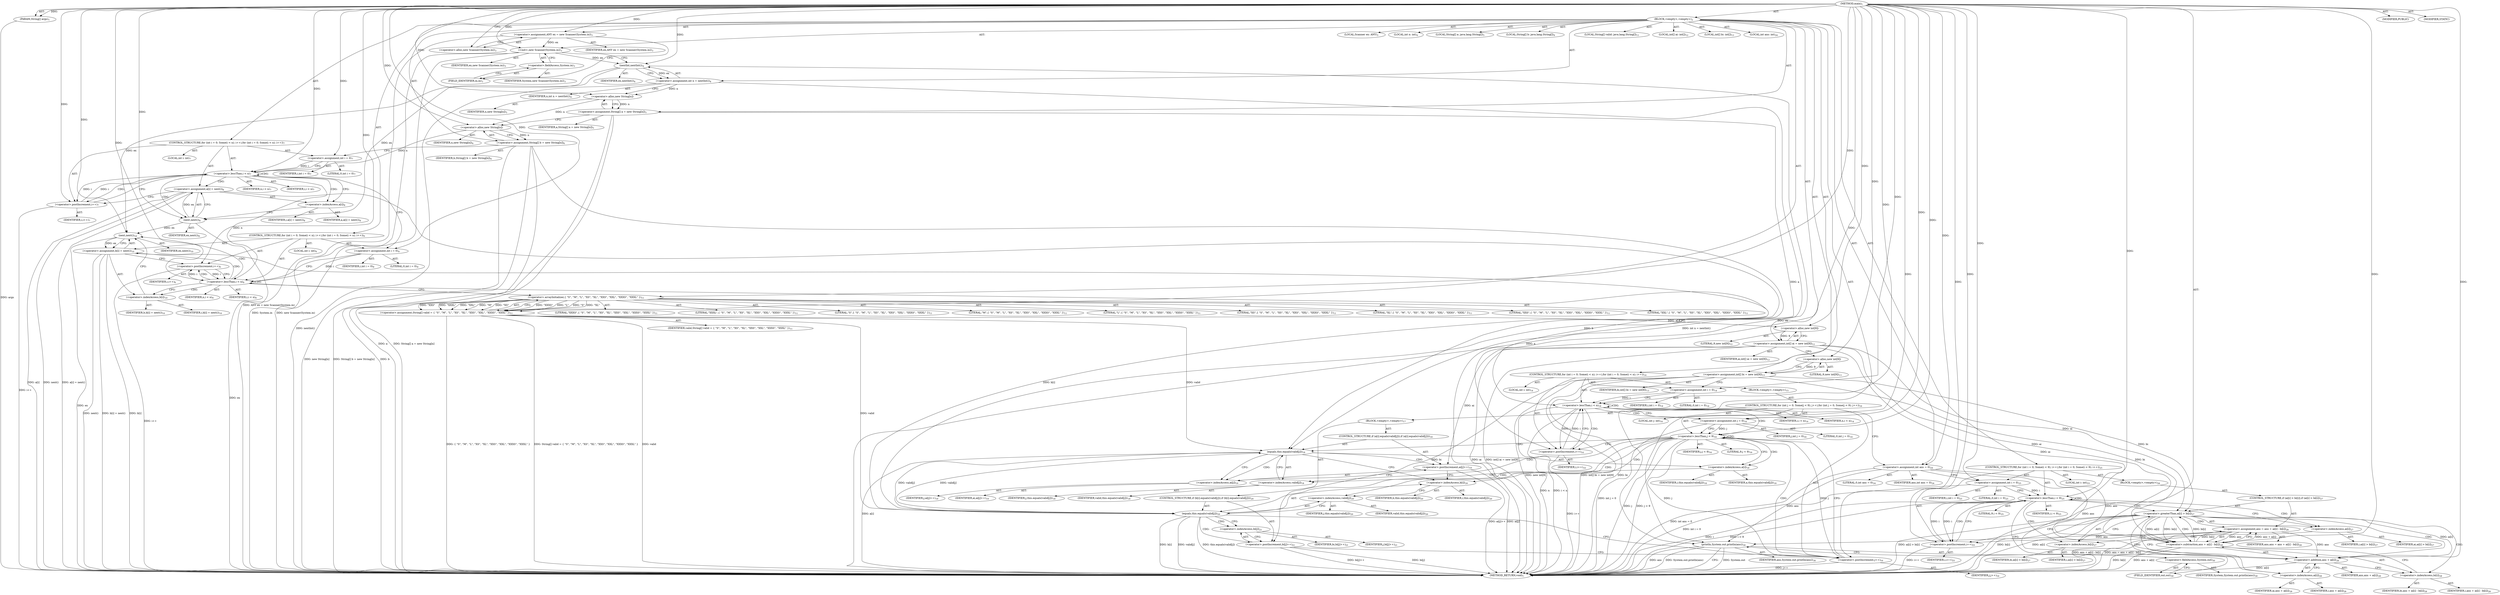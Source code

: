 digraph "main" {  
"19" [label = <(METHOD,main)<SUB>1</SUB>> ]
"20" [label = <(PARAM,String[] args)<SUB>1</SUB>> ]
"21" [label = <(BLOCK,&lt;empty&gt;,&lt;empty&gt;)<SUB>2</SUB>> ]
"4" [label = <(LOCAL,Scanner ex: ANY)<SUB>3</SUB>> ]
"22" [label = <(&lt;operator&gt;.assignment,ANY ex = new Scanner(System.in))<SUB>3</SUB>> ]
"23" [label = <(IDENTIFIER,ex,ANY ex = new Scanner(System.in))<SUB>3</SUB>> ]
"24" [label = <(&lt;operator&gt;.alloc,new Scanner(System.in))<SUB>3</SUB>> ]
"25" [label = <(&lt;init&gt;,new Scanner(System.in))<SUB>3</SUB>> ]
"3" [label = <(IDENTIFIER,ex,new Scanner(System.in))<SUB>3</SUB>> ]
"26" [label = <(&lt;operator&gt;.fieldAccess,System.in)<SUB>3</SUB>> ]
"27" [label = <(IDENTIFIER,System,new Scanner(System.in))<SUB>3</SUB>> ]
"28" [label = <(FIELD_IDENTIFIER,in,in)<SUB>3</SUB>> ]
"29" [label = <(LOCAL,int n: int)<SUB>4</SUB>> ]
"30" [label = <(&lt;operator&gt;.assignment,int n = nextInt())<SUB>4</SUB>> ]
"31" [label = <(IDENTIFIER,n,int n = nextInt())<SUB>4</SUB>> ]
"32" [label = <(nextInt,nextInt())<SUB>4</SUB>> ]
"33" [label = <(IDENTIFIER,ex,nextInt())<SUB>4</SUB>> ]
"34" [label = <(LOCAL,String[] a: java.lang.String[])<SUB>5</SUB>> ]
"35" [label = <(&lt;operator&gt;.assignment,String[] a = new String[n])<SUB>5</SUB>> ]
"36" [label = <(IDENTIFIER,a,String[] a = new String[n])<SUB>5</SUB>> ]
"37" [label = <(&lt;operator&gt;.alloc,new String[n])> ]
"38" [label = <(IDENTIFIER,n,new String[n])<SUB>5</SUB>> ]
"39" [label = <(LOCAL,String[] b: java.lang.String[])<SUB>6</SUB>> ]
"40" [label = <(&lt;operator&gt;.assignment,String[] b = new String[n])<SUB>6</SUB>> ]
"41" [label = <(IDENTIFIER,b,String[] b = new String[n])<SUB>6</SUB>> ]
"42" [label = <(&lt;operator&gt;.alloc,new String[n])> ]
"43" [label = <(IDENTIFIER,n,new String[n])<SUB>6</SUB>> ]
"44" [label = <(CONTROL_STRUCTURE,for (int i = 0; Some(i &lt; n); i++),for (int i = 0; Some(i &lt; n); i++))<SUB>7</SUB>> ]
"45" [label = <(LOCAL,int i: int)<SUB>7</SUB>> ]
"46" [label = <(&lt;operator&gt;.assignment,int i = 0)<SUB>7</SUB>> ]
"47" [label = <(IDENTIFIER,i,int i = 0)<SUB>7</SUB>> ]
"48" [label = <(LITERAL,0,int i = 0)<SUB>7</SUB>> ]
"49" [label = <(&lt;operator&gt;.lessThan,i &lt; n)<SUB>7</SUB>> ]
"50" [label = <(IDENTIFIER,i,i &lt; n)<SUB>7</SUB>> ]
"51" [label = <(IDENTIFIER,n,i &lt; n)<SUB>7</SUB>> ]
"52" [label = <(&lt;operator&gt;.postIncrement,i++)<SUB>7</SUB>> ]
"53" [label = <(IDENTIFIER,i,i++)<SUB>7</SUB>> ]
"54" [label = <(&lt;operator&gt;.assignment,a[i] = next())<SUB>8</SUB>> ]
"55" [label = <(&lt;operator&gt;.indexAccess,a[i])<SUB>8</SUB>> ]
"56" [label = <(IDENTIFIER,a,a[i] = next())<SUB>8</SUB>> ]
"57" [label = <(IDENTIFIER,i,a[i] = next())<SUB>8</SUB>> ]
"58" [label = <(next,next())<SUB>8</SUB>> ]
"59" [label = <(IDENTIFIER,ex,next())<SUB>8</SUB>> ]
"60" [label = <(CONTROL_STRUCTURE,for (int i = 0; Some(i &lt; n); i++),for (int i = 0; Some(i &lt; n); i++))<SUB>9</SUB>> ]
"61" [label = <(LOCAL,int i: int)<SUB>9</SUB>> ]
"62" [label = <(&lt;operator&gt;.assignment,int i = 0)<SUB>9</SUB>> ]
"63" [label = <(IDENTIFIER,i,int i = 0)<SUB>9</SUB>> ]
"64" [label = <(LITERAL,0,int i = 0)<SUB>9</SUB>> ]
"65" [label = <(&lt;operator&gt;.lessThan,i &lt; n)<SUB>9</SUB>> ]
"66" [label = <(IDENTIFIER,i,i &lt; n)<SUB>9</SUB>> ]
"67" [label = <(IDENTIFIER,n,i &lt; n)<SUB>9</SUB>> ]
"68" [label = <(&lt;operator&gt;.postIncrement,i++)<SUB>9</SUB>> ]
"69" [label = <(IDENTIFIER,i,i++)<SUB>9</SUB>> ]
"70" [label = <(&lt;operator&gt;.assignment,b[i] = next())<SUB>10</SUB>> ]
"71" [label = <(&lt;operator&gt;.indexAccess,b[i])<SUB>10</SUB>> ]
"72" [label = <(IDENTIFIER,b,b[i] = next())<SUB>10</SUB>> ]
"73" [label = <(IDENTIFIER,i,b[i] = next())<SUB>10</SUB>> ]
"74" [label = <(next,next())<SUB>10</SUB>> ]
"75" [label = <(IDENTIFIER,ex,next())<SUB>10</SUB>> ]
"76" [label = <(LOCAL,String[] valid: java.lang.String[])<SUB>11</SUB>> ]
"77" [label = <(&lt;operator&gt;.assignment,String[] valid = { &quot;S&quot;, &quot;M&quot;, &quot;L&quot;, &quot;XS&quot;, &quot;XL&quot;, &quot;XXS&quot;, &quot;XXL&quot;, &quot;XXXS&quot;, &quot;XXXL&quot; })<SUB>11</SUB>> ]
"78" [label = <(IDENTIFIER,valid,String[] valid = { &quot;S&quot;, &quot;M&quot;, &quot;L&quot;, &quot;XS&quot;, &quot;XL&quot;, &quot;XXS&quot;, &quot;XXL&quot;, &quot;XXXS&quot;, &quot;XXXL&quot; })<SUB>11</SUB>> ]
"79" [label = <(&lt;operator&gt;.arrayInitializer,{ &quot;S&quot;, &quot;M&quot;, &quot;L&quot;, &quot;XS&quot;, &quot;XL&quot;, &quot;XXS&quot;, &quot;XXL&quot;, &quot;XXXS&quot;, &quot;XXXL&quot; })<SUB>11</SUB>> ]
"80" [label = <(LITERAL,&quot;S&quot;,{ &quot;S&quot;, &quot;M&quot;, &quot;L&quot;, &quot;XS&quot;, &quot;XL&quot;, &quot;XXS&quot;, &quot;XXL&quot;, &quot;XXXS&quot;, &quot;XXXL&quot; })<SUB>11</SUB>> ]
"81" [label = <(LITERAL,&quot;M&quot;,{ &quot;S&quot;, &quot;M&quot;, &quot;L&quot;, &quot;XS&quot;, &quot;XL&quot;, &quot;XXS&quot;, &quot;XXL&quot;, &quot;XXXS&quot;, &quot;XXXL&quot; })<SUB>11</SUB>> ]
"82" [label = <(LITERAL,&quot;L&quot;,{ &quot;S&quot;, &quot;M&quot;, &quot;L&quot;, &quot;XS&quot;, &quot;XL&quot;, &quot;XXS&quot;, &quot;XXL&quot;, &quot;XXXS&quot;, &quot;XXXL&quot; })<SUB>11</SUB>> ]
"83" [label = <(LITERAL,&quot;XS&quot;,{ &quot;S&quot;, &quot;M&quot;, &quot;L&quot;, &quot;XS&quot;, &quot;XL&quot;, &quot;XXS&quot;, &quot;XXL&quot;, &quot;XXXS&quot;, &quot;XXXL&quot; })<SUB>11</SUB>> ]
"84" [label = <(LITERAL,&quot;XL&quot;,{ &quot;S&quot;, &quot;M&quot;, &quot;L&quot;, &quot;XS&quot;, &quot;XL&quot;, &quot;XXS&quot;, &quot;XXL&quot;, &quot;XXXS&quot;, &quot;XXXL&quot; })<SUB>11</SUB>> ]
"85" [label = <(LITERAL,&quot;XXS&quot;,{ &quot;S&quot;, &quot;M&quot;, &quot;L&quot;, &quot;XS&quot;, &quot;XL&quot;, &quot;XXS&quot;, &quot;XXL&quot;, &quot;XXXS&quot;, &quot;XXXL&quot; })<SUB>11</SUB>> ]
"86" [label = <(LITERAL,&quot;XXL&quot;,{ &quot;S&quot;, &quot;M&quot;, &quot;L&quot;, &quot;XS&quot;, &quot;XL&quot;, &quot;XXS&quot;, &quot;XXL&quot;, &quot;XXXS&quot;, &quot;XXXL&quot; })<SUB>11</SUB>> ]
"87" [label = <(LITERAL,&quot;XXXS&quot;,{ &quot;S&quot;, &quot;M&quot;, &quot;L&quot;, &quot;XS&quot;, &quot;XL&quot;, &quot;XXS&quot;, &quot;XXL&quot;, &quot;XXXS&quot;, &quot;XXXL&quot; })<SUB>11</SUB>> ]
"88" [label = <(LITERAL,&quot;XXXL&quot;,{ &quot;S&quot;, &quot;M&quot;, &quot;L&quot;, &quot;XS&quot;, &quot;XL&quot;, &quot;XXS&quot;, &quot;XXL&quot;, &quot;XXXS&quot;, &quot;XXXL&quot; })<SUB>11</SUB>> ]
"89" [label = <(LOCAL,int[] ai: int[])<SUB>12</SUB>> ]
"90" [label = <(&lt;operator&gt;.assignment,int[] ai = new int[9])<SUB>12</SUB>> ]
"91" [label = <(IDENTIFIER,ai,int[] ai = new int[9])<SUB>12</SUB>> ]
"92" [label = <(&lt;operator&gt;.alloc,new int[9])> ]
"93" [label = <(LITERAL,9,new int[9])<SUB>12</SUB>> ]
"94" [label = <(LOCAL,int[] bi: int[])<SUB>13</SUB>> ]
"95" [label = <(&lt;operator&gt;.assignment,int[] bi = new int[9])<SUB>13</SUB>> ]
"96" [label = <(IDENTIFIER,bi,int[] bi = new int[9])<SUB>13</SUB>> ]
"97" [label = <(&lt;operator&gt;.alloc,new int[9])> ]
"98" [label = <(LITERAL,9,new int[9])<SUB>13</SUB>> ]
"99" [label = <(CONTROL_STRUCTURE,for (int i = 0; Some(i &lt; n); i++),for (int i = 0; Some(i &lt; n); i++))<SUB>14</SUB>> ]
"100" [label = <(LOCAL,int i: int)<SUB>14</SUB>> ]
"101" [label = <(&lt;operator&gt;.assignment,int i = 0)<SUB>14</SUB>> ]
"102" [label = <(IDENTIFIER,i,int i = 0)<SUB>14</SUB>> ]
"103" [label = <(LITERAL,0,int i = 0)<SUB>14</SUB>> ]
"104" [label = <(&lt;operator&gt;.lessThan,i &lt; n)<SUB>14</SUB>> ]
"105" [label = <(IDENTIFIER,i,i &lt; n)<SUB>14</SUB>> ]
"106" [label = <(IDENTIFIER,n,i &lt; n)<SUB>14</SUB>> ]
"107" [label = <(&lt;operator&gt;.postIncrement,i++)<SUB>14</SUB>> ]
"108" [label = <(IDENTIFIER,i,i++)<SUB>14</SUB>> ]
"109" [label = <(BLOCK,&lt;empty&gt;,&lt;empty&gt;)<SUB>15</SUB>> ]
"110" [label = <(CONTROL_STRUCTURE,for (int j = 0; Some(j &lt; 9); j++),for (int j = 0; Some(j &lt; 9); j++))<SUB>16</SUB>> ]
"111" [label = <(LOCAL,int j: int)<SUB>16</SUB>> ]
"112" [label = <(&lt;operator&gt;.assignment,int j = 0)<SUB>16</SUB>> ]
"113" [label = <(IDENTIFIER,j,int j = 0)<SUB>16</SUB>> ]
"114" [label = <(LITERAL,0,int j = 0)<SUB>16</SUB>> ]
"115" [label = <(&lt;operator&gt;.lessThan,j &lt; 9)<SUB>16</SUB>> ]
"116" [label = <(IDENTIFIER,j,j &lt; 9)<SUB>16</SUB>> ]
"117" [label = <(LITERAL,9,j &lt; 9)<SUB>16</SUB>> ]
"118" [label = <(&lt;operator&gt;.postIncrement,j++)<SUB>16</SUB>> ]
"119" [label = <(IDENTIFIER,j,j++)<SUB>16</SUB>> ]
"120" [label = <(BLOCK,&lt;empty&gt;,&lt;empty&gt;)<SUB>17</SUB>> ]
"121" [label = <(CONTROL_STRUCTURE,if (a[i].equals(valid[j])),if (a[i].equals(valid[j])))<SUB>18</SUB>> ]
"122" [label = <(equals,this.equals(valid[j]))<SUB>18</SUB>> ]
"123" [label = <(&lt;operator&gt;.indexAccess,a[i])<SUB>18</SUB>> ]
"124" [label = <(IDENTIFIER,a,this.equals(valid[j]))<SUB>18</SUB>> ]
"125" [label = <(IDENTIFIER,i,this.equals(valid[j]))<SUB>18</SUB>> ]
"126" [label = <(&lt;operator&gt;.indexAccess,valid[j])<SUB>18</SUB>> ]
"127" [label = <(IDENTIFIER,valid,this.equals(valid[j]))<SUB>18</SUB>> ]
"128" [label = <(IDENTIFIER,j,this.equals(valid[j]))<SUB>18</SUB>> ]
"129" [label = <(&lt;operator&gt;.postIncrement,ai[j]++)<SUB>19</SUB>> ]
"130" [label = <(&lt;operator&gt;.indexAccess,ai[j])<SUB>19</SUB>> ]
"131" [label = <(IDENTIFIER,ai,ai[j]++)<SUB>19</SUB>> ]
"132" [label = <(IDENTIFIER,j,ai[j]++)<SUB>19</SUB>> ]
"133" [label = <(CONTROL_STRUCTURE,if (b[i].equals(valid[j])),if (b[i].equals(valid[j])))<SUB>20</SUB>> ]
"134" [label = <(equals,this.equals(valid[j]))<SUB>20</SUB>> ]
"135" [label = <(&lt;operator&gt;.indexAccess,b[i])<SUB>20</SUB>> ]
"136" [label = <(IDENTIFIER,b,this.equals(valid[j]))<SUB>20</SUB>> ]
"137" [label = <(IDENTIFIER,i,this.equals(valid[j]))<SUB>20</SUB>> ]
"138" [label = <(&lt;operator&gt;.indexAccess,valid[j])<SUB>20</SUB>> ]
"139" [label = <(IDENTIFIER,valid,this.equals(valid[j]))<SUB>20</SUB>> ]
"140" [label = <(IDENTIFIER,j,this.equals(valid[j]))<SUB>20</SUB>> ]
"141" [label = <(&lt;operator&gt;.postIncrement,bi[j]++)<SUB>21</SUB>> ]
"142" [label = <(&lt;operator&gt;.indexAccess,bi[j])<SUB>21</SUB>> ]
"143" [label = <(IDENTIFIER,bi,bi[j]++)<SUB>21</SUB>> ]
"144" [label = <(IDENTIFIER,j,bi[j]++)<SUB>21</SUB>> ]
"145" [label = <(LOCAL,int ans: int)<SUB>24</SUB>> ]
"146" [label = <(&lt;operator&gt;.assignment,int ans = 0)<SUB>24</SUB>> ]
"147" [label = <(IDENTIFIER,ans,int ans = 0)<SUB>24</SUB>> ]
"148" [label = <(LITERAL,0,int ans = 0)<SUB>24</SUB>> ]
"149" [label = <(CONTROL_STRUCTURE,for (int i = 0; Some(i &lt; 9); i++),for (int i = 0; Some(i &lt; 9); i++))<SUB>25</SUB>> ]
"150" [label = <(LOCAL,int i: int)<SUB>25</SUB>> ]
"151" [label = <(&lt;operator&gt;.assignment,int i = 0)<SUB>25</SUB>> ]
"152" [label = <(IDENTIFIER,i,int i = 0)<SUB>25</SUB>> ]
"153" [label = <(LITERAL,0,int i = 0)<SUB>25</SUB>> ]
"154" [label = <(&lt;operator&gt;.lessThan,i &lt; 9)<SUB>25</SUB>> ]
"155" [label = <(IDENTIFIER,i,i &lt; 9)<SUB>25</SUB>> ]
"156" [label = <(LITERAL,9,i &lt; 9)<SUB>25</SUB>> ]
"157" [label = <(&lt;operator&gt;.postIncrement,i++)<SUB>25</SUB>> ]
"158" [label = <(IDENTIFIER,i,i++)<SUB>25</SUB>> ]
"159" [label = <(BLOCK,&lt;empty&gt;,&lt;empty&gt;)<SUB>26</SUB>> ]
"160" [label = <(CONTROL_STRUCTURE,if (ai[i] &gt; bi[i]),if (ai[i] &gt; bi[i]))<SUB>27</SUB>> ]
"161" [label = <(&lt;operator&gt;.greaterThan,ai[i] &gt; bi[i])<SUB>27</SUB>> ]
"162" [label = <(&lt;operator&gt;.indexAccess,ai[i])<SUB>27</SUB>> ]
"163" [label = <(IDENTIFIER,ai,ai[i] &gt; bi[i])<SUB>27</SUB>> ]
"164" [label = <(IDENTIFIER,i,ai[i] &gt; bi[i])<SUB>27</SUB>> ]
"165" [label = <(&lt;operator&gt;.indexAccess,bi[i])<SUB>27</SUB>> ]
"166" [label = <(IDENTIFIER,bi,ai[i] &gt; bi[i])<SUB>27</SUB>> ]
"167" [label = <(IDENTIFIER,i,ai[i] &gt; bi[i])<SUB>27</SUB>> ]
"168" [label = <(&lt;operator&gt;.assignment,ans = ans + ai[i] - bi[i])<SUB>28</SUB>> ]
"169" [label = <(IDENTIFIER,ans,ans = ans + ai[i] - bi[i])<SUB>28</SUB>> ]
"170" [label = <(&lt;operator&gt;.subtraction,ans + ai[i] - bi[i])<SUB>28</SUB>> ]
"171" [label = <(&lt;operator&gt;.addition,ans + ai[i])<SUB>28</SUB>> ]
"172" [label = <(IDENTIFIER,ans,ans + ai[i])<SUB>28</SUB>> ]
"173" [label = <(&lt;operator&gt;.indexAccess,ai[i])<SUB>28</SUB>> ]
"174" [label = <(IDENTIFIER,ai,ans + ai[i])<SUB>28</SUB>> ]
"175" [label = <(IDENTIFIER,i,ans + ai[i])<SUB>28</SUB>> ]
"176" [label = <(&lt;operator&gt;.indexAccess,bi[i])<SUB>28</SUB>> ]
"177" [label = <(IDENTIFIER,bi,ans + ai[i] - bi[i])<SUB>28</SUB>> ]
"178" [label = <(IDENTIFIER,i,ans + ai[i] - bi[i])<SUB>28</SUB>> ]
"179" [label = <(println,System.out.println(ans))<SUB>30</SUB>> ]
"180" [label = <(&lt;operator&gt;.fieldAccess,System.out)<SUB>30</SUB>> ]
"181" [label = <(IDENTIFIER,System,System.out.println(ans))<SUB>30</SUB>> ]
"182" [label = <(FIELD_IDENTIFIER,out,out)<SUB>30</SUB>> ]
"183" [label = <(IDENTIFIER,ans,System.out.println(ans))<SUB>30</SUB>> ]
"184" [label = <(MODIFIER,PUBLIC)> ]
"185" [label = <(MODIFIER,STATIC)> ]
"186" [label = <(METHOD_RETURN,void)<SUB>1</SUB>> ]
  "19" -> "20"  [ label = "AST: "] 
  "19" -> "21"  [ label = "AST: "] 
  "19" -> "184"  [ label = "AST: "] 
  "19" -> "185"  [ label = "AST: "] 
  "19" -> "186"  [ label = "AST: "] 
  "21" -> "4"  [ label = "AST: "] 
  "21" -> "22"  [ label = "AST: "] 
  "21" -> "25"  [ label = "AST: "] 
  "21" -> "29"  [ label = "AST: "] 
  "21" -> "30"  [ label = "AST: "] 
  "21" -> "34"  [ label = "AST: "] 
  "21" -> "35"  [ label = "AST: "] 
  "21" -> "39"  [ label = "AST: "] 
  "21" -> "40"  [ label = "AST: "] 
  "21" -> "44"  [ label = "AST: "] 
  "21" -> "60"  [ label = "AST: "] 
  "21" -> "76"  [ label = "AST: "] 
  "21" -> "77"  [ label = "AST: "] 
  "21" -> "89"  [ label = "AST: "] 
  "21" -> "90"  [ label = "AST: "] 
  "21" -> "94"  [ label = "AST: "] 
  "21" -> "95"  [ label = "AST: "] 
  "21" -> "99"  [ label = "AST: "] 
  "21" -> "145"  [ label = "AST: "] 
  "21" -> "146"  [ label = "AST: "] 
  "21" -> "149"  [ label = "AST: "] 
  "21" -> "179"  [ label = "AST: "] 
  "22" -> "23"  [ label = "AST: "] 
  "22" -> "24"  [ label = "AST: "] 
  "25" -> "3"  [ label = "AST: "] 
  "25" -> "26"  [ label = "AST: "] 
  "26" -> "27"  [ label = "AST: "] 
  "26" -> "28"  [ label = "AST: "] 
  "30" -> "31"  [ label = "AST: "] 
  "30" -> "32"  [ label = "AST: "] 
  "32" -> "33"  [ label = "AST: "] 
  "35" -> "36"  [ label = "AST: "] 
  "35" -> "37"  [ label = "AST: "] 
  "37" -> "38"  [ label = "AST: "] 
  "40" -> "41"  [ label = "AST: "] 
  "40" -> "42"  [ label = "AST: "] 
  "42" -> "43"  [ label = "AST: "] 
  "44" -> "45"  [ label = "AST: "] 
  "44" -> "46"  [ label = "AST: "] 
  "44" -> "49"  [ label = "AST: "] 
  "44" -> "52"  [ label = "AST: "] 
  "44" -> "54"  [ label = "AST: "] 
  "46" -> "47"  [ label = "AST: "] 
  "46" -> "48"  [ label = "AST: "] 
  "49" -> "50"  [ label = "AST: "] 
  "49" -> "51"  [ label = "AST: "] 
  "52" -> "53"  [ label = "AST: "] 
  "54" -> "55"  [ label = "AST: "] 
  "54" -> "58"  [ label = "AST: "] 
  "55" -> "56"  [ label = "AST: "] 
  "55" -> "57"  [ label = "AST: "] 
  "58" -> "59"  [ label = "AST: "] 
  "60" -> "61"  [ label = "AST: "] 
  "60" -> "62"  [ label = "AST: "] 
  "60" -> "65"  [ label = "AST: "] 
  "60" -> "68"  [ label = "AST: "] 
  "60" -> "70"  [ label = "AST: "] 
  "62" -> "63"  [ label = "AST: "] 
  "62" -> "64"  [ label = "AST: "] 
  "65" -> "66"  [ label = "AST: "] 
  "65" -> "67"  [ label = "AST: "] 
  "68" -> "69"  [ label = "AST: "] 
  "70" -> "71"  [ label = "AST: "] 
  "70" -> "74"  [ label = "AST: "] 
  "71" -> "72"  [ label = "AST: "] 
  "71" -> "73"  [ label = "AST: "] 
  "74" -> "75"  [ label = "AST: "] 
  "77" -> "78"  [ label = "AST: "] 
  "77" -> "79"  [ label = "AST: "] 
  "79" -> "80"  [ label = "AST: "] 
  "79" -> "81"  [ label = "AST: "] 
  "79" -> "82"  [ label = "AST: "] 
  "79" -> "83"  [ label = "AST: "] 
  "79" -> "84"  [ label = "AST: "] 
  "79" -> "85"  [ label = "AST: "] 
  "79" -> "86"  [ label = "AST: "] 
  "79" -> "87"  [ label = "AST: "] 
  "79" -> "88"  [ label = "AST: "] 
  "90" -> "91"  [ label = "AST: "] 
  "90" -> "92"  [ label = "AST: "] 
  "92" -> "93"  [ label = "AST: "] 
  "95" -> "96"  [ label = "AST: "] 
  "95" -> "97"  [ label = "AST: "] 
  "97" -> "98"  [ label = "AST: "] 
  "99" -> "100"  [ label = "AST: "] 
  "99" -> "101"  [ label = "AST: "] 
  "99" -> "104"  [ label = "AST: "] 
  "99" -> "107"  [ label = "AST: "] 
  "99" -> "109"  [ label = "AST: "] 
  "101" -> "102"  [ label = "AST: "] 
  "101" -> "103"  [ label = "AST: "] 
  "104" -> "105"  [ label = "AST: "] 
  "104" -> "106"  [ label = "AST: "] 
  "107" -> "108"  [ label = "AST: "] 
  "109" -> "110"  [ label = "AST: "] 
  "110" -> "111"  [ label = "AST: "] 
  "110" -> "112"  [ label = "AST: "] 
  "110" -> "115"  [ label = "AST: "] 
  "110" -> "118"  [ label = "AST: "] 
  "110" -> "120"  [ label = "AST: "] 
  "112" -> "113"  [ label = "AST: "] 
  "112" -> "114"  [ label = "AST: "] 
  "115" -> "116"  [ label = "AST: "] 
  "115" -> "117"  [ label = "AST: "] 
  "118" -> "119"  [ label = "AST: "] 
  "120" -> "121"  [ label = "AST: "] 
  "120" -> "133"  [ label = "AST: "] 
  "121" -> "122"  [ label = "AST: "] 
  "121" -> "129"  [ label = "AST: "] 
  "122" -> "123"  [ label = "AST: "] 
  "122" -> "126"  [ label = "AST: "] 
  "123" -> "124"  [ label = "AST: "] 
  "123" -> "125"  [ label = "AST: "] 
  "126" -> "127"  [ label = "AST: "] 
  "126" -> "128"  [ label = "AST: "] 
  "129" -> "130"  [ label = "AST: "] 
  "130" -> "131"  [ label = "AST: "] 
  "130" -> "132"  [ label = "AST: "] 
  "133" -> "134"  [ label = "AST: "] 
  "133" -> "141"  [ label = "AST: "] 
  "134" -> "135"  [ label = "AST: "] 
  "134" -> "138"  [ label = "AST: "] 
  "135" -> "136"  [ label = "AST: "] 
  "135" -> "137"  [ label = "AST: "] 
  "138" -> "139"  [ label = "AST: "] 
  "138" -> "140"  [ label = "AST: "] 
  "141" -> "142"  [ label = "AST: "] 
  "142" -> "143"  [ label = "AST: "] 
  "142" -> "144"  [ label = "AST: "] 
  "146" -> "147"  [ label = "AST: "] 
  "146" -> "148"  [ label = "AST: "] 
  "149" -> "150"  [ label = "AST: "] 
  "149" -> "151"  [ label = "AST: "] 
  "149" -> "154"  [ label = "AST: "] 
  "149" -> "157"  [ label = "AST: "] 
  "149" -> "159"  [ label = "AST: "] 
  "151" -> "152"  [ label = "AST: "] 
  "151" -> "153"  [ label = "AST: "] 
  "154" -> "155"  [ label = "AST: "] 
  "154" -> "156"  [ label = "AST: "] 
  "157" -> "158"  [ label = "AST: "] 
  "159" -> "160"  [ label = "AST: "] 
  "160" -> "161"  [ label = "AST: "] 
  "160" -> "168"  [ label = "AST: "] 
  "161" -> "162"  [ label = "AST: "] 
  "161" -> "165"  [ label = "AST: "] 
  "162" -> "163"  [ label = "AST: "] 
  "162" -> "164"  [ label = "AST: "] 
  "165" -> "166"  [ label = "AST: "] 
  "165" -> "167"  [ label = "AST: "] 
  "168" -> "169"  [ label = "AST: "] 
  "168" -> "170"  [ label = "AST: "] 
  "170" -> "171"  [ label = "AST: "] 
  "170" -> "176"  [ label = "AST: "] 
  "171" -> "172"  [ label = "AST: "] 
  "171" -> "173"  [ label = "AST: "] 
  "173" -> "174"  [ label = "AST: "] 
  "173" -> "175"  [ label = "AST: "] 
  "176" -> "177"  [ label = "AST: "] 
  "176" -> "178"  [ label = "AST: "] 
  "179" -> "180"  [ label = "AST: "] 
  "179" -> "183"  [ label = "AST: "] 
  "180" -> "181"  [ label = "AST: "] 
  "180" -> "182"  [ label = "AST: "] 
  "22" -> "28"  [ label = "CFG: "] 
  "25" -> "32"  [ label = "CFG: "] 
  "30" -> "37"  [ label = "CFG: "] 
  "35" -> "42"  [ label = "CFG: "] 
  "40" -> "46"  [ label = "CFG: "] 
  "77" -> "92"  [ label = "CFG: "] 
  "90" -> "97"  [ label = "CFG: "] 
  "95" -> "101"  [ label = "CFG: "] 
  "146" -> "151"  [ label = "CFG: "] 
  "179" -> "186"  [ label = "CFG: "] 
  "24" -> "22"  [ label = "CFG: "] 
  "26" -> "25"  [ label = "CFG: "] 
  "32" -> "30"  [ label = "CFG: "] 
  "37" -> "35"  [ label = "CFG: "] 
  "42" -> "40"  [ label = "CFG: "] 
  "46" -> "49"  [ label = "CFG: "] 
  "49" -> "55"  [ label = "CFG: "] 
  "49" -> "62"  [ label = "CFG: "] 
  "52" -> "49"  [ label = "CFG: "] 
  "54" -> "52"  [ label = "CFG: "] 
  "62" -> "65"  [ label = "CFG: "] 
  "65" -> "71"  [ label = "CFG: "] 
  "65" -> "79"  [ label = "CFG: "] 
  "68" -> "65"  [ label = "CFG: "] 
  "70" -> "68"  [ label = "CFG: "] 
  "79" -> "77"  [ label = "CFG: "] 
  "92" -> "90"  [ label = "CFG: "] 
  "97" -> "95"  [ label = "CFG: "] 
  "101" -> "104"  [ label = "CFG: "] 
  "104" -> "112"  [ label = "CFG: "] 
  "104" -> "146"  [ label = "CFG: "] 
  "107" -> "104"  [ label = "CFG: "] 
  "151" -> "154"  [ label = "CFG: "] 
  "154" -> "162"  [ label = "CFG: "] 
  "154" -> "182"  [ label = "CFG: "] 
  "157" -> "154"  [ label = "CFG: "] 
  "180" -> "179"  [ label = "CFG: "] 
  "28" -> "26"  [ label = "CFG: "] 
  "55" -> "58"  [ label = "CFG: "] 
  "58" -> "54"  [ label = "CFG: "] 
  "71" -> "74"  [ label = "CFG: "] 
  "74" -> "70"  [ label = "CFG: "] 
  "182" -> "180"  [ label = "CFG: "] 
  "112" -> "115"  [ label = "CFG: "] 
  "115" -> "123"  [ label = "CFG: "] 
  "115" -> "107"  [ label = "CFG: "] 
  "118" -> "115"  [ label = "CFG: "] 
  "161" -> "173"  [ label = "CFG: "] 
  "161" -> "157"  [ label = "CFG: "] 
  "168" -> "157"  [ label = "CFG: "] 
  "162" -> "165"  [ label = "CFG: "] 
  "165" -> "161"  [ label = "CFG: "] 
  "170" -> "168"  [ label = "CFG: "] 
  "122" -> "130"  [ label = "CFG: "] 
  "122" -> "135"  [ label = "CFG: "] 
  "129" -> "135"  [ label = "CFG: "] 
  "134" -> "142"  [ label = "CFG: "] 
  "134" -> "118"  [ label = "CFG: "] 
  "141" -> "118"  [ label = "CFG: "] 
  "171" -> "176"  [ label = "CFG: "] 
  "176" -> "170"  [ label = "CFG: "] 
  "123" -> "126"  [ label = "CFG: "] 
  "126" -> "122"  [ label = "CFG: "] 
  "130" -> "129"  [ label = "CFG: "] 
  "135" -> "138"  [ label = "CFG: "] 
  "138" -> "134"  [ label = "CFG: "] 
  "142" -> "141"  [ label = "CFG: "] 
  "173" -> "171"  [ label = "CFG: "] 
  "19" -> "24"  [ label = "CFG: "] 
  "20" -> "186"  [ label = "DDG: args"] 
  "22" -> "186"  [ label = "DDG: ANY ex = new Scanner(System.in)"] 
  "25" -> "186"  [ label = "DDG: System.in"] 
  "25" -> "186"  [ label = "DDG: new Scanner(System.in)"] 
  "32" -> "186"  [ label = "DDG: ex"] 
  "30" -> "186"  [ label = "DDG: nextInt()"] 
  "30" -> "186"  [ label = "DDG: int n = nextInt()"] 
  "35" -> "186"  [ label = "DDG: a"] 
  "35" -> "186"  [ label = "DDG: String[] a = new String[n]"] 
  "40" -> "186"  [ label = "DDG: b"] 
  "40" -> "186"  [ label = "DDG: new String[n]"] 
  "40" -> "186"  [ label = "DDG: String[] b = new String[n]"] 
  "77" -> "186"  [ label = "DDG: valid"] 
  "77" -> "186"  [ label = "DDG: { &quot;S&quot;, &quot;M&quot;, &quot;L&quot;, &quot;XS&quot;, &quot;XL&quot;, &quot;XXS&quot;, &quot;XXL&quot;, &quot;XXXS&quot;, &quot;XXXL&quot; }"] 
  "77" -> "186"  [ label = "DDG: String[] valid = { &quot;S&quot;, &quot;M&quot;, &quot;L&quot;, &quot;XS&quot;, &quot;XL&quot;, &quot;XXS&quot;, &quot;XXL&quot;, &quot;XXXS&quot;, &quot;XXXL&quot; }"] 
  "90" -> "186"  [ label = "DDG: ai"] 
  "90" -> "186"  [ label = "DDG: int[] ai = new int[9]"] 
  "95" -> "186"  [ label = "DDG: bi"] 
  "95" -> "186"  [ label = "DDG: new int[9]"] 
  "95" -> "186"  [ label = "DDG: int[] bi = new int[9]"] 
  "104" -> "186"  [ label = "DDG: n"] 
  "104" -> "186"  [ label = "DDG: i &lt; n"] 
  "146" -> "186"  [ label = "DDG: int ans = 0"] 
  "151" -> "186"  [ label = "DDG: int i = 0"] 
  "154" -> "186"  [ label = "DDG: i"] 
  "154" -> "186"  [ label = "DDG: i &lt; 9"] 
  "179" -> "186"  [ label = "DDG: System.out"] 
  "179" -> "186"  [ label = "DDG: ans"] 
  "179" -> "186"  [ label = "DDG: System.out.println(ans)"] 
  "161" -> "186"  [ label = "DDG: ai[i]"] 
  "161" -> "186"  [ label = "DDG: bi[i]"] 
  "161" -> "186"  [ label = "DDG: ai[i] &gt; bi[i]"] 
  "171" -> "186"  [ label = "DDG: ai[i]"] 
  "170" -> "186"  [ label = "DDG: ans + ai[i]"] 
  "170" -> "186"  [ label = "DDG: bi[i]"] 
  "168" -> "186"  [ label = "DDG: ans + ai[i] - bi[i]"] 
  "168" -> "186"  [ label = "DDG: ans = ans + ai[i] - bi[i]"] 
  "157" -> "186"  [ label = "DDG: i++"] 
  "112" -> "186"  [ label = "DDG: int j = 0"] 
  "115" -> "186"  [ label = "DDG: j"] 
  "115" -> "186"  [ label = "DDG: j &lt; 9"] 
  "107" -> "186"  [ label = "DDG: i++"] 
  "122" -> "186"  [ label = "DDG: a[i]"] 
  "129" -> "186"  [ label = "DDG: ai[j]"] 
  "129" -> "186"  [ label = "DDG: ai[j]++"] 
  "134" -> "186"  [ label = "DDG: b[i]"] 
  "134" -> "186"  [ label = "DDG: valid[j]"] 
  "134" -> "186"  [ label = "DDG: this.equals(valid[j])"] 
  "141" -> "186"  [ label = "DDG: bi[j]"] 
  "141" -> "186"  [ label = "DDG: bi[j]++"] 
  "118" -> "186"  [ label = "DDG: j++"] 
  "70" -> "186"  [ label = "DDG: b[i]"] 
  "74" -> "186"  [ label = "DDG: ex"] 
  "70" -> "186"  [ label = "DDG: next()"] 
  "70" -> "186"  [ label = "DDG: b[i] = next()"] 
  "68" -> "186"  [ label = "DDG: i++"] 
  "54" -> "186"  [ label = "DDG: a[i]"] 
  "58" -> "186"  [ label = "DDG: ex"] 
  "54" -> "186"  [ label = "DDG: next()"] 
  "54" -> "186"  [ label = "DDG: a[i] = next()"] 
  "52" -> "186"  [ label = "DDG: i++"] 
  "19" -> "20"  [ label = "DDG: "] 
  "19" -> "22"  [ label = "DDG: "] 
  "32" -> "30"  [ label = "DDG: ex"] 
  "37" -> "35"  [ label = "DDG: n"] 
  "42" -> "40"  [ label = "DDG: n"] 
  "79" -> "77"  [ label = "DDG: &quot;XXXS&quot;"] 
  "79" -> "77"  [ label = "DDG: &quot;L&quot;"] 
  "79" -> "77"  [ label = "DDG: &quot;S&quot;"] 
  "79" -> "77"  [ label = "DDG: &quot;XL&quot;"] 
  "79" -> "77"  [ label = "DDG: &quot;XXS&quot;"] 
  "79" -> "77"  [ label = "DDG: &quot;XXXL&quot;"] 
  "79" -> "77"  [ label = "DDG: &quot;XXL&quot;"] 
  "79" -> "77"  [ label = "DDG: &quot;M&quot;"] 
  "79" -> "77"  [ label = "DDG: &quot;XS&quot;"] 
  "92" -> "90"  [ label = "DDG: 9"] 
  "97" -> "95"  [ label = "DDG: 9"] 
  "19" -> "146"  [ label = "DDG: "] 
  "22" -> "25"  [ label = "DDG: ex"] 
  "19" -> "25"  [ label = "DDG: "] 
  "19" -> "46"  [ label = "DDG: "] 
  "58" -> "54"  [ label = "DDG: ex"] 
  "19" -> "62"  [ label = "DDG: "] 
  "74" -> "70"  [ label = "DDG: ex"] 
  "19" -> "101"  [ label = "DDG: "] 
  "19" -> "151"  [ label = "DDG: "] 
  "146" -> "179"  [ label = "DDG: ans"] 
  "168" -> "179"  [ label = "DDG: ans"] 
  "19" -> "179"  [ label = "DDG: "] 
  "25" -> "32"  [ label = "DDG: ex"] 
  "19" -> "32"  [ label = "DDG: "] 
  "30" -> "37"  [ label = "DDG: n"] 
  "19" -> "37"  [ label = "DDG: "] 
  "37" -> "42"  [ label = "DDG: n"] 
  "19" -> "42"  [ label = "DDG: "] 
  "46" -> "49"  [ label = "DDG: i"] 
  "52" -> "49"  [ label = "DDG: i"] 
  "19" -> "49"  [ label = "DDG: "] 
  "42" -> "49"  [ label = "DDG: n"] 
  "49" -> "52"  [ label = "DDG: i"] 
  "19" -> "52"  [ label = "DDG: "] 
  "62" -> "65"  [ label = "DDG: i"] 
  "68" -> "65"  [ label = "DDG: i"] 
  "19" -> "65"  [ label = "DDG: "] 
  "49" -> "65"  [ label = "DDG: n"] 
  "65" -> "68"  [ label = "DDG: i"] 
  "19" -> "68"  [ label = "DDG: "] 
  "19" -> "79"  [ label = "DDG: "] 
  "19" -> "92"  [ label = "DDG: "] 
  "19" -> "97"  [ label = "DDG: "] 
  "101" -> "104"  [ label = "DDG: i"] 
  "107" -> "104"  [ label = "DDG: i"] 
  "19" -> "104"  [ label = "DDG: "] 
  "65" -> "104"  [ label = "DDG: n"] 
  "104" -> "107"  [ label = "DDG: i"] 
  "19" -> "107"  [ label = "DDG: "] 
  "151" -> "154"  [ label = "DDG: i"] 
  "157" -> "154"  [ label = "DDG: i"] 
  "19" -> "154"  [ label = "DDG: "] 
  "154" -> "157"  [ label = "DDG: i"] 
  "19" -> "157"  [ label = "DDG: "] 
  "32" -> "58"  [ label = "DDG: ex"] 
  "19" -> "58"  [ label = "DDG: "] 
  "32" -> "74"  [ label = "DDG: ex"] 
  "58" -> "74"  [ label = "DDG: ex"] 
  "19" -> "74"  [ label = "DDG: "] 
  "19" -> "112"  [ label = "DDG: "] 
  "170" -> "168"  [ label = "DDG: ans + ai[i]"] 
  "170" -> "168"  [ label = "DDG: bi[i]"] 
  "112" -> "115"  [ label = "DDG: j"] 
  "118" -> "115"  [ label = "DDG: j"] 
  "19" -> "115"  [ label = "DDG: "] 
  "115" -> "118"  [ label = "DDG: j"] 
  "19" -> "118"  [ label = "DDG: "] 
  "90" -> "161"  [ label = "DDG: ai"] 
  "95" -> "161"  [ label = "DDG: bi"] 
  "170" -> "161"  [ label = "DDG: bi[i]"] 
  "146" -> "170"  [ label = "DDG: ans"] 
  "168" -> "170"  [ label = "DDG: ans"] 
  "19" -> "170"  [ label = "DDG: "] 
  "90" -> "170"  [ label = "DDG: ai"] 
  "161" -> "170"  [ label = "DDG: ai[i]"] 
  "95" -> "170"  [ label = "DDG: bi"] 
  "161" -> "170"  [ label = "DDG: bi[i]"] 
  "35" -> "122"  [ label = "DDG: a"] 
  "54" -> "122"  [ label = "DDG: a[i]"] 
  "77" -> "122"  [ label = "DDG: valid"] 
  "134" -> "122"  [ label = "DDG: valid[j]"] 
  "90" -> "129"  [ label = "DDG: ai"] 
  "40" -> "134"  [ label = "DDG: b"] 
  "70" -> "134"  [ label = "DDG: b[i]"] 
  "77" -> "134"  [ label = "DDG: valid"] 
  "122" -> "134"  [ label = "DDG: valid[j]"] 
  "95" -> "141"  [ label = "DDG: bi"] 
  "146" -> "171"  [ label = "DDG: ans"] 
  "168" -> "171"  [ label = "DDG: ans"] 
  "19" -> "171"  [ label = "DDG: "] 
  "90" -> "171"  [ label = "DDG: ai"] 
  "161" -> "171"  [ label = "DDG: ai[i]"] 
  "49" -> "49"  [ label = "CDG: "] 
  "49" -> "52"  [ label = "CDG: "] 
  "49" -> "54"  [ label = "CDG: "] 
  "49" -> "58"  [ label = "CDG: "] 
  "49" -> "55"  [ label = "CDG: "] 
  "65" -> "68"  [ label = "CDG: "] 
  "65" -> "74"  [ label = "CDG: "] 
  "65" -> "65"  [ label = "CDG: "] 
  "65" -> "71"  [ label = "CDG: "] 
  "65" -> "70"  [ label = "CDG: "] 
  "104" -> "107"  [ label = "CDG: "] 
  "104" -> "115"  [ label = "CDG: "] 
  "104" -> "104"  [ label = "CDG: "] 
  "104" -> "112"  [ label = "CDG: "] 
  "154" -> "154"  [ label = "CDG: "] 
  "154" -> "161"  [ label = "CDG: "] 
  "154" -> "162"  [ label = "CDG: "] 
  "154" -> "157"  [ label = "CDG: "] 
  "154" -> "165"  [ label = "CDG: "] 
  "115" -> "115"  [ label = "CDG: "] 
  "115" -> "122"  [ label = "CDG: "] 
  "115" -> "123"  [ label = "CDG: "] 
  "115" -> "134"  [ label = "CDG: "] 
  "115" -> "138"  [ label = "CDG: "] 
  "115" -> "126"  [ label = "CDG: "] 
  "115" -> "118"  [ label = "CDG: "] 
  "115" -> "135"  [ label = "CDG: "] 
  "161" -> "168"  [ label = "CDG: "] 
  "161" -> "170"  [ label = "CDG: "] 
  "161" -> "176"  [ label = "CDG: "] 
  "161" -> "173"  [ label = "CDG: "] 
  "161" -> "171"  [ label = "CDG: "] 
  "122" -> "129"  [ label = "CDG: "] 
  "122" -> "130"  [ label = "CDG: "] 
  "134" -> "141"  [ label = "CDG: "] 
  "134" -> "142"  [ label = "CDG: "] 
}
